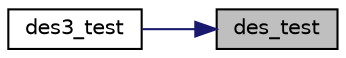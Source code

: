 digraph "des_test"
{
 // LATEX_PDF_SIZE
  edge [fontname="Helvetica",fontsize="10",labelfontname="Helvetica",labelfontsize="10"];
  node [fontname="Helvetica",fontsize="10",shape=record];
  rankdir="RL";
  Node72 [label="des_test",height=0.2,width=0.4,color="black", fillcolor="grey75", style="filled", fontcolor="black",tooltip="Performs a self-test of the LTC_DES block cipher."];
  Node72 -> Node73 [dir="back",color="midnightblue",fontsize="10",style="solid",fontname="Helvetica"];
  Node73 [label="des3_test",height=0.2,width=0.4,color="black", fillcolor="white", style="filled",URL="$des_8c.html#ac6f22505ef05d826646a1d64542682e4",tooltip=" "];
}
